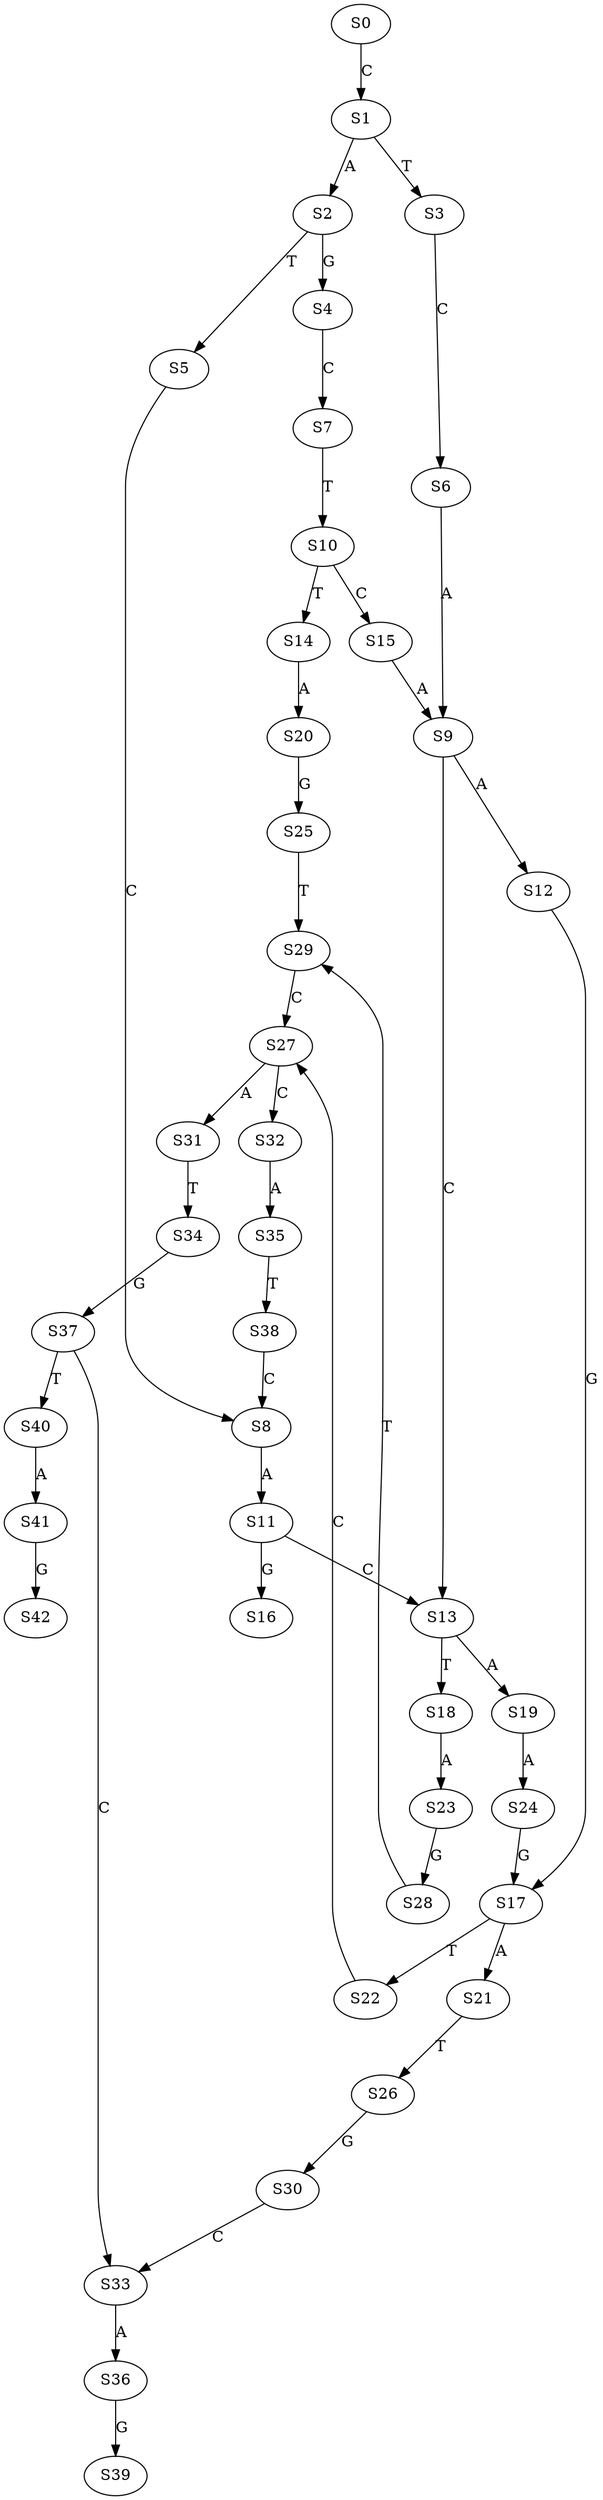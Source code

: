 strict digraph  {
	S0 -> S1 [ label = C ];
	S1 -> S2 [ label = A ];
	S1 -> S3 [ label = T ];
	S2 -> S4 [ label = G ];
	S2 -> S5 [ label = T ];
	S3 -> S6 [ label = C ];
	S4 -> S7 [ label = C ];
	S5 -> S8 [ label = C ];
	S6 -> S9 [ label = A ];
	S7 -> S10 [ label = T ];
	S8 -> S11 [ label = A ];
	S9 -> S12 [ label = A ];
	S9 -> S13 [ label = C ];
	S10 -> S14 [ label = T ];
	S10 -> S15 [ label = C ];
	S11 -> S13 [ label = C ];
	S11 -> S16 [ label = G ];
	S12 -> S17 [ label = G ];
	S13 -> S18 [ label = T ];
	S13 -> S19 [ label = A ];
	S14 -> S20 [ label = A ];
	S15 -> S9 [ label = A ];
	S17 -> S21 [ label = A ];
	S17 -> S22 [ label = T ];
	S18 -> S23 [ label = A ];
	S19 -> S24 [ label = A ];
	S20 -> S25 [ label = G ];
	S21 -> S26 [ label = T ];
	S22 -> S27 [ label = C ];
	S23 -> S28 [ label = G ];
	S24 -> S17 [ label = G ];
	S25 -> S29 [ label = T ];
	S26 -> S30 [ label = G ];
	S27 -> S31 [ label = A ];
	S27 -> S32 [ label = C ];
	S28 -> S29 [ label = T ];
	S29 -> S27 [ label = C ];
	S30 -> S33 [ label = C ];
	S31 -> S34 [ label = T ];
	S32 -> S35 [ label = A ];
	S33 -> S36 [ label = A ];
	S34 -> S37 [ label = G ];
	S35 -> S38 [ label = T ];
	S36 -> S39 [ label = G ];
	S37 -> S33 [ label = C ];
	S37 -> S40 [ label = T ];
	S38 -> S8 [ label = C ];
	S40 -> S41 [ label = A ];
	S41 -> S42 [ label = G ];
}
